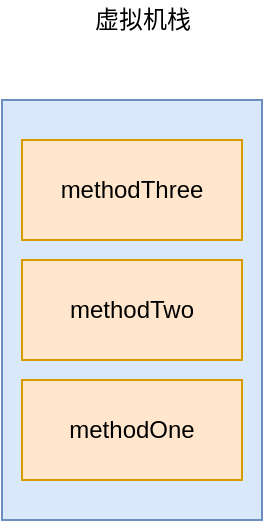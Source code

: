 <mxfile version="14.9.8" type="github">
  <diagram id="8XCM1KR0pmMBgqPuOQ3E" name="Page-1">
    <mxGraphModel dx="946" dy="536" grid="1" gridSize="10" guides="1" tooltips="1" connect="1" arrows="1" fold="1" page="1" pageScale="1" pageWidth="827" pageHeight="1169" math="0" shadow="0">
      <root>
        <mxCell id="0" />
        <mxCell id="1" parent="0" />
        <mxCell id="B-SmsLWypqJWTqOaLFKX-1" value="" style="rounded=0;whiteSpace=wrap;html=1;fillColor=#dae8fc;strokeColor=#6c8ebf;" vertex="1" parent="1">
          <mxGeometry x="190" y="240" width="130" height="210" as="geometry" />
        </mxCell>
        <mxCell id="B-SmsLWypqJWTqOaLFKX-2" value="methodOne" style="rounded=0;whiteSpace=wrap;html=1;fillColor=#ffe6cc;strokeColor=#d79b00;" vertex="1" parent="1">
          <mxGeometry x="200" y="380" width="110" height="50" as="geometry" />
        </mxCell>
        <mxCell id="B-SmsLWypqJWTqOaLFKX-3" value="methodTwo" style="rounded=0;whiteSpace=wrap;html=1;fillColor=#ffe6cc;strokeColor=#d79b00;" vertex="1" parent="1">
          <mxGeometry x="200" y="320" width="110" height="50" as="geometry" />
        </mxCell>
        <mxCell id="B-SmsLWypqJWTqOaLFKX-4" value="methodThree" style="rounded=0;whiteSpace=wrap;html=1;fillColor=#ffe6cc;strokeColor=#d79b00;" vertex="1" parent="1">
          <mxGeometry x="200" y="260" width="110" height="50" as="geometry" />
        </mxCell>
        <mxCell id="B-SmsLWypqJWTqOaLFKX-5" value="虚拟机栈" style="text;html=1;align=center;verticalAlign=middle;resizable=0;points=[];autosize=1;strokeColor=none;" vertex="1" parent="1">
          <mxGeometry x="230" y="190" width="60" height="20" as="geometry" />
        </mxCell>
      </root>
    </mxGraphModel>
  </diagram>
</mxfile>

